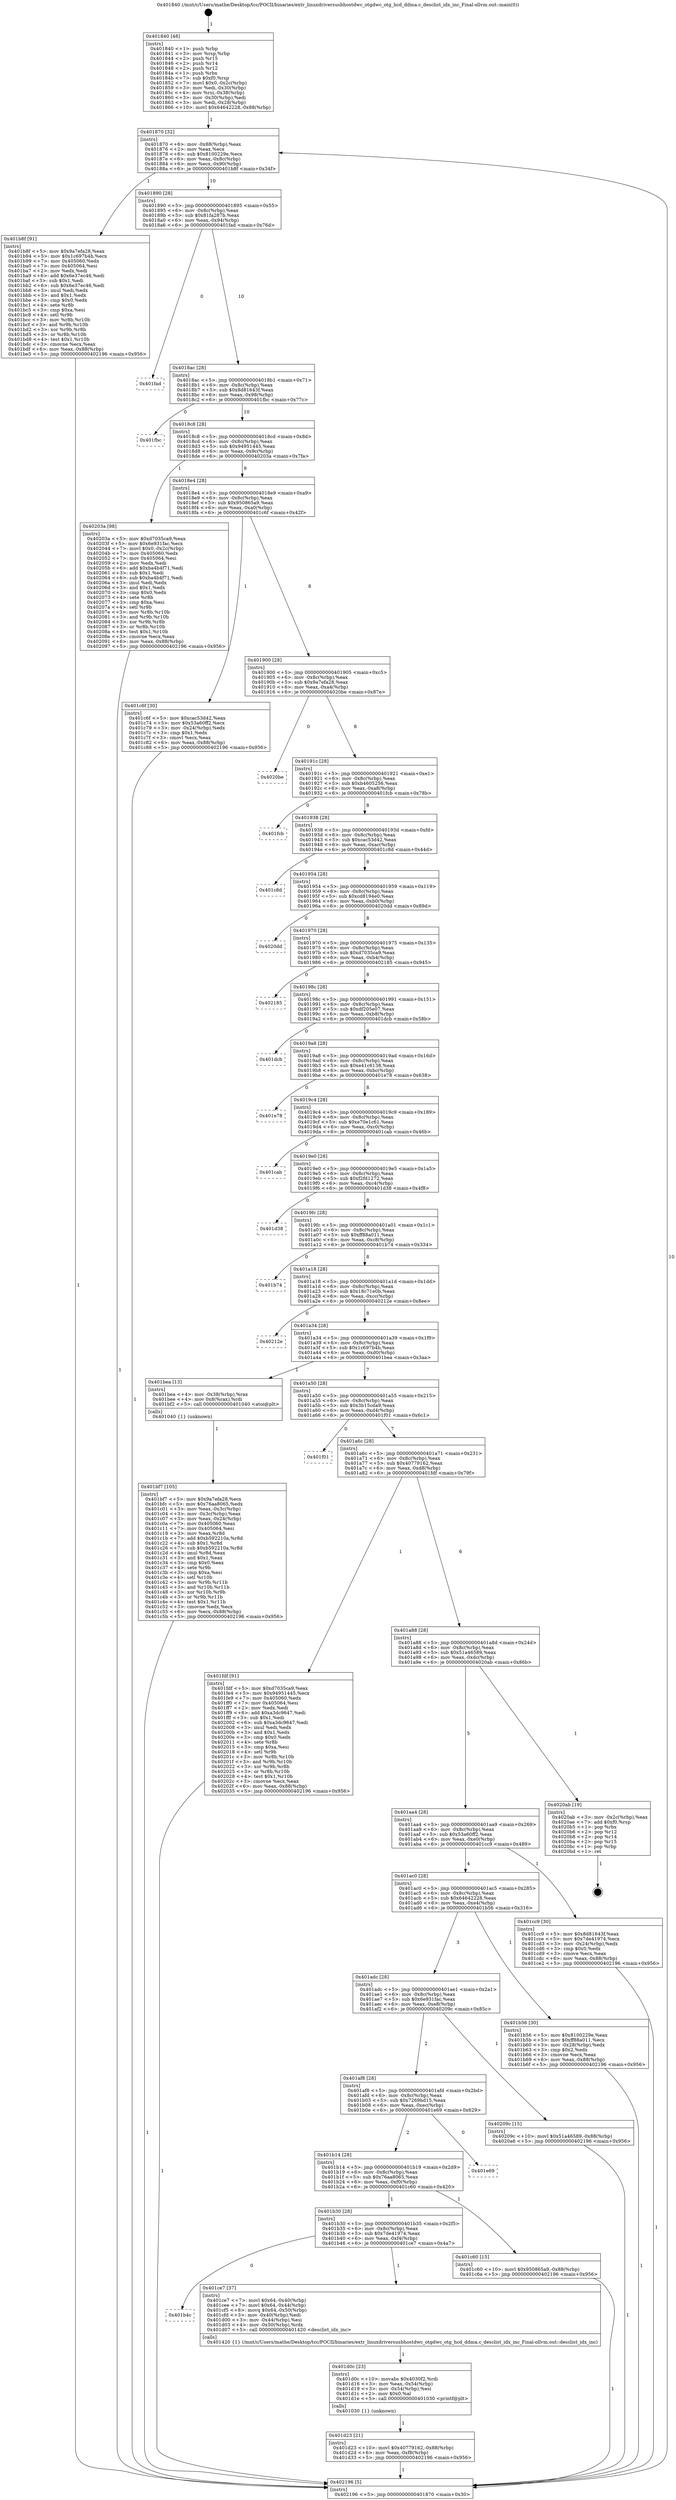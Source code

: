 digraph "0x401840" {
  label = "0x401840 (/mnt/c/Users/mathe/Desktop/tcc/POCII/binaries/extr_linuxdriversusbhostdwc_otgdwc_otg_hcd_ddma.c_desclist_idx_inc_Final-ollvm.out::main(0))"
  labelloc = "t"
  node[shape=record]

  Entry [label="",width=0.3,height=0.3,shape=circle,fillcolor=black,style=filled]
  "0x401870" [label="{
     0x401870 [32]\l
     | [instrs]\l
     &nbsp;&nbsp;0x401870 \<+6\>: mov -0x88(%rbp),%eax\l
     &nbsp;&nbsp;0x401876 \<+2\>: mov %eax,%ecx\l
     &nbsp;&nbsp;0x401878 \<+6\>: sub $0x8100229e,%ecx\l
     &nbsp;&nbsp;0x40187e \<+6\>: mov %eax,-0x8c(%rbp)\l
     &nbsp;&nbsp;0x401884 \<+6\>: mov %ecx,-0x90(%rbp)\l
     &nbsp;&nbsp;0x40188a \<+6\>: je 0000000000401b8f \<main+0x34f\>\l
  }"]
  "0x401b8f" [label="{
     0x401b8f [91]\l
     | [instrs]\l
     &nbsp;&nbsp;0x401b8f \<+5\>: mov $0x9a7efa28,%eax\l
     &nbsp;&nbsp;0x401b94 \<+5\>: mov $0x1c697b4b,%ecx\l
     &nbsp;&nbsp;0x401b99 \<+7\>: mov 0x405060,%edx\l
     &nbsp;&nbsp;0x401ba0 \<+7\>: mov 0x405064,%esi\l
     &nbsp;&nbsp;0x401ba7 \<+2\>: mov %edx,%edi\l
     &nbsp;&nbsp;0x401ba9 \<+6\>: add $0x6e37ec46,%edi\l
     &nbsp;&nbsp;0x401baf \<+3\>: sub $0x1,%edi\l
     &nbsp;&nbsp;0x401bb2 \<+6\>: sub $0x6e37ec46,%edi\l
     &nbsp;&nbsp;0x401bb8 \<+3\>: imul %edi,%edx\l
     &nbsp;&nbsp;0x401bbb \<+3\>: and $0x1,%edx\l
     &nbsp;&nbsp;0x401bbe \<+3\>: cmp $0x0,%edx\l
     &nbsp;&nbsp;0x401bc1 \<+4\>: sete %r8b\l
     &nbsp;&nbsp;0x401bc5 \<+3\>: cmp $0xa,%esi\l
     &nbsp;&nbsp;0x401bc8 \<+4\>: setl %r9b\l
     &nbsp;&nbsp;0x401bcc \<+3\>: mov %r8b,%r10b\l
     &nbsp;&nbsp;0x401bcf \<+3\>: and %r9b,%r10b\l
     &nbsp;&nbsp;0x401bd2 \<+3\>: xor %r9b,%r8b\l
     &nbsp;&nbsp;0x401bd5 \<+3\>: or %r8b,%r10b\l
     &nbsp;&nbsp;0x401bd8 \<+4\>: test $0x1,%r10b\l
     &nbsp;&nbsp;0x401bdc \<+3\>: cmovne %ecx,%eax\l
     &nbsp;&nbsp;0x401bdf \<+6\>: mov %eax,-0x88(%rbp)\l
     &nbsp;&nbsp;0x401be5 \<+5\>: jmp 0000000000402196 \<main+0x956\>\l
  }"]
  "0x401890" [label="{
     0x401890 [28]\l
     | [instrs]\l
     &nbsp;&nbsp;0x401890 \<+5\>: jmp 0000000000401895 \<main+0x55\>\l
     &nbsp;&nbsp;0x401895 \<+6\>: mov -0x8c(%rbp),%eax\l
     &nbsp;&nbsp;0x40189b \<+5\>: sub $0x81fa287b,%eax\l
     &nbsp;&nbsp;0x4018a0 \<+6\>: mov %eax,-0x94(%rbp)\l
     &nbsp;&nbsp;0x4018a6 \<+6\>: je 0000000000401fad \<main+0x76d\>\l
  }"]
  Exit [label="",width=0.3,height=0.3,shape=circle,fillcolor=black,style=filled,peripheries=2]
  "0x401fad" [label="{
     0x401fad\l
  }", style=dashed]
  "0x4018ac" [label="{
     0x4018ac [28]\l
     | [instrs]\l
     &nbsp;&nbsp;0x4018ac \<+5\>: jmp 00000000004018b1 \<main+0x71\>\l
     &nbsp;&nbsp;0x4018b1 \<+6\>: mov -0x8c(%rbp),%eax\l
     &nbsp;&nbsp;0x4018b7 \<+5\>: sub $0x8d81643f,%eax\l
     &nbsp;&nbsp;0x4018bc \<+6\>: mov %eax,-0x98(%rbp)\l
     &nbsp;&nbsp;0x4018c2 \<+6\>: je 0000000000401fbc \<main+0x77c\>\l
  }"]
  "0x401d23" [label="{
     0x401d23 [21]\l
     | [instrs]\l
     &nbsp;&nbsp;0x401d23 \<+10\>: movl $0x40779162,-0x88(%rbp)\l
     &nbsp;&nbsp;0x401d2d \<+6\>: mov %eax,-0xf8(%rbp)\l
     &nbsp;&nbsp;0x401d33 \<+5\>: jmp 0000000000402196 \<main+0x956\>\l
  }"]
  "0x401fbc" [label="{
     0x401fbc\l
  }", style=dashed]
  "0x4018c8" [label="{
     0x4018c8 [28]\l
     | [instrs]\l
     &nbsp;&nbsp;0x4018c8 \<+5\>: jmp 00000000004018cd \<main+0x8d\>\l
     &nbsp;&nbsp;0x4018cd \<+6\>: mov -0x8c(%rbp),%eax\l
     &nbsp;&nbsp;0x4018d3 \<+5\>: sub $0x94951445,%eax\l
     &nbsp;&nbsp;0x4018d8 \<+6\>: mov %eax,-0x9c(%rbp)\l
     &nbsp;&nbsp;0x4018de \<+6\>: je 000000000040203a \<main+0x7fa\>\l
  }"]
  "0x401d0c" [label="{
     0x401d0c [23]\l
     | [instrs]\l
     &nbsp;&nbsp;0x401d0c \<+10\>: movabs $0x4030f2,%rdi\l
     &nbsp;&nbsp;0x401d16 \<+3\>: mov %eax,-0x54(%rbp)\l
     &nbsp;&nbsp;0x401d19 \<+3\>: mov -0x54(%rbp),%esi\l
     &nbsp;&nbsp;0x401d1c \<+2\>: mov $0x0,%al\l
     &nbsp;&nbsp;0x401d1e \<+5\>: call 0000000000401030 \<printf@plt\>\l
     | [calls]\l
     &nbsp;&nbsp;0x401030 \{1\} (unknown)\l
  }"]
  "0x40203a" [label="{
     0x40203a [98]\l
     | [instrs]\l
     &nbsp;&nbsp;0x40203a \<+5\>: mov $0xd7035ca9,%eax\l
     &nbsp;&nbsp;0x40203f \<+5\>: mov $0x6e931fac,%ecx\l
     &nbsp;&nbsp;0x402044 \<+7\>: movl $0x0,-0x2c(%rbp)\l
     &nbsp;&nbsp;0x40204b \<+7\>: mov 0x405060,%edx\l
     &nbsp;&nbsp;0x402052 \<+7\>: mov 0x405064,%esi\l
     &nbsp;&nbsp;0x402059 \<+2\>: mov %edx,%edi\l
     &nbsp;&nbsp;0x40205b \<+6\>: add $0xba4b4f71,%edi\l
     &nbsp;&nbsp;0x402061 \<+3\>: sub $0x1,%edi\l
     &nbsp;&nbsp;0x402064 \<+6\>: sub $0xba4b4f71,%edi\l
     &nbsp;&nbsp;0x40206a \<+3\>: imul %edi,%edx\l
     &nbsp;&nbsp;0x40206d \<+3\>: and $0x1,%edx\l
     &nbsp;&nbsp;0x402070 \<+3\>: cmp $0x0,%edx\l
     &nbsp;&nbsp;0x402073 \<+4\>: sete %r8b\l
     &nbsp;&nbsp;0x402077 \<+3\>: cmp $0xa,%esi\l
     &nbsp;&nbsp;0x40207a \<+4\>: setl %r9b\l
     &nbsp;&nbsp;0x40207e \<+3\>: mov %r8b,%r10b\l
     &nbsp;&nbsp;0x402081 \<+3\>: and %r9b,%r10b\l
     &nbsp;&nbsp;0x402084 \<+3\>: xor %r9b,%r8b\l
     &nbsp;&nbsp;0x402087 \<+3\>: or %r8b,%r10b\l
     &nbsp;&nbsp;0x40208a \<+4\>: test $0x1,%r10b\l
     &nbsp;&nbsp;0x40208e \<+3\>: cmovne %ecx,%eax\l
     &nbsp;&nbsp;0x402091 \<+6\>: mov %eax,-0x88(%rbp)\l
     &nbsp;&nbsp;0x402097 \<+5\>: jmp 0000000000402196 \<main+0x956\>\l
  }"]
  "0x4018e4" [label="{
     0x4018e4 [28]\l
     | [instrs]\l
     &nbsp;&nbsp;0x4018e4 \<+5\>: jmp 00000000004018e9 \<main+0xa9\>\l
     &nbsp;&nbsp;0x4018e9 \<+6\>: mov -0x8c(%rbp),%eax\l
     &nbsp;&nbsp;0x4018ef \<+5\>: sub $0x950865a9,%eax\l
     &nbsp;&nbsp;0x4018f4 \<+6\>: mov %eax,-0xa0(%rbp)\l
     &nbsp;&nbsp;0x4018fa \<+6\>: je 0000000000401c6f \<main+0x42f\>\l
  }"]
  "0x401b4c" [label="{
     0x401b4c\l
  }", style=dashed]
  "0x401c6f" [label="{
     0x401c6f [30]\l
     | [instrs]\l
     &nbsp;&nbsp;0x401c6f \<+5\>: mov $0xcac53d42,%eax\l
     &nbsp;&nbsp;0x401c74 \<+5\>: mov $0x53a60ff2,%ecx\l
     &nbsp;&nbsp;0x401c79 \<+3\>: mov -0x24(%rbp),%edx\l
     &nbsp;&nbsp;0x401c7c \<+3\>: cmp $0x1,%edx\l
     &nbsp;&nbsp;0x401c7f \<+3\>: cmovl %ecx,%eax\l
     &nbsp;&nbsp;0x401c82 \<+6\>: mov %eax,-0x88(%rbp)\l
     &nbsp;&nbsp;0x401c88 \<+5\>: jmp 0000000000402196 \<main+0x956\>\l
  }"]
  "0x401900" [label="{
     0x401900 [28]\l
     | [instrs]\l
     &nbsp;&nbsp;0x401900 \<+5\>: jmp 0000000000401905 \<main+0xc5\>\l
     &nbsp;&nbsp;0x401905 \<+6\>: mov -0x8c(%rbp),%eax\l
     &nbsp;&nbsp;0x40190b \<+5\>: sub $0x9a7efa28,%eax\l
     &nbsp;&nbsp;0x401910 \<+6\>: mov %eax,-0xa4(%rbp)\l
     &nbsp;&nbsp;0x401916 \<+6\>: je 00000000004020be \<main+0x87e\>\l
  }"]
  "0x401ce7" [label="{
     0x401ce7 [37]\l
     | [instrs]\l
     &nbsp;&nbsp;0x401ce7 \<+7\>: movl $0x64,-0x40(%rbp)\l
     &nbsp;&nbsp;0x401cee \<+7\>: movl $0x64,-0x44(%rbp)\l
     &nbsp;&nbsp;0x401cf5 \<+8\>: movq $0x64,-0x50(%rbp)\l
     &nbsp;&nbsp;0x401cfd \<+3\>: mov -0x40(%rbp),%edi\l
     &nbsp;&nbsp;0x401d00 \<+3\>: mov -0x44(%rbp),%esi\l
     &nbsp;&nbsp;0x401d03 \<+4\>: mov -0x50(%rbp),%rdx\l
     &nbsp;&nbsp;0x401d07 \<+5\>: call 0000000000401420 \<desclist_idx_inc\>\l
     | [calls]\l
     &nbsp;&nbsp;0x401420 \{1\} (/mnt/c/Users/mathe/Desktop/tcc/POCII/binaries/extr_linuxdriversusbhostdwc_otgdwc_otg_hcd_ddma.c_desclist_idx_inc_Final-ollvm.out::desclist_idx_inc)\l
  }"]
  "0x4020be" [label="{
     0x4020be\l
  }", style=dashed]
  "0x40191c" [label="{
     0x40191c [28]\l
     | [instrs]\l
     &nbsp;&nbsp;0x40191c \<+5\>: jmp 0000000000401921 \<main+0xe1\>\l
     &nbsp;&nbsp;0x401921 \<+6\>: mov -0x8c(%rbp),%eax\l
     &nbsp;&nbsp;0x401927 \<+5\>: sub $0xb4605256,%eax\l
     &nbsp;&nbsp;0x40192c \<+6\>: mov %eax,-0xa8(%rbp)\l
     &nbsp;&nbsp;0x401932 \<+6\>: je 0000000000401fcb \<main+0x78b\>\l
  }"]
  "0x401b30" [label="{
     0x401b30 [28]\l
     | [instrs]\l
     &nbsp;&nbsp;0x401b30 \<+5\>: jmp 0000000000401b35 \<main+0x2f5\>\l
     &nbsp;&nbsp;0x401b35 \<+6\>: mov -0x8c(%rbp),%eax\l
     &nbsp;&nbsp;0x401b3b \<+5\>: sub $0x7de41974,%eax\l
     &nbsp;&nbsp;0x401b40 \<+6\>: mov %eax,-0xf4(%rbp)\l
     &nbsp;&nbsp;0x401b46 \<+6\>: je 0000000000401ce7 \<main+0x4a7\>\l
  }"]
  "0x401fcb" [label="{
     0x401fcb\l
  }", style=dashed]
  "0x401938" [label="{
     0x401938 [28]\l
     | [instrs]\l
     &nbsp;&nbsp;0x401938 \<+5\>: jmp 000000000040193d \<main+0xfd\>\l
     &nbsp;&nbsp;0x40193d \<+6\>: mov -0x8c(%rbp),%eax\l
     &nbsp;&nbsp;0x401943 \<+5\>: sub $0xcac53d42,%eax\l
     &nbsp;&nbsp;0x401948 \<+6\>: mov %eax,-0xac(%rbp)\l
     &nbsp;&nbsp;0x40194e \<+6\>: je 0000000000401c8d \<main+0x44d\>\l
  }"]
  "0x401c60" [label="{
     0x401c60 [15]\l
     | [instrs]\l
     &nbsp;&nbsp;0x401c60 \<+10\>: movl $0x950865a9,-0x88(%rbp)\l
     &nbsp;&nbsp;0x401c6a \<+5\>: jmp 0000000000402196 \<main+0x956\>\l
  }"]
  "0x401c8d" [label="{
     0x401c8d\l
  }", style=dashed]
  "0x401954" [label="{
     0x401954 [28]\l
     | [instrs]\l
     &nbsp;&nbsp;0x401954 \<+5\>: jmp 0000000000401959 \<main+0x119\>\l
     &nbsp;&nbsp;0x401959 \<+6\>: mov -0x8c(%rbp),%eax\l
     &nbsp;&nbsp;0x40195f \<+5\>: sub $0xcd8194e0,%eax\l
     &nbsp;&nbsp;0x401964 \<+6\>: mov %eax,-0xb0(%rbp)\l
     &nbsp;&nbsp;0x40196a \<+6\>: je 00000000004020dd \<main+0x89d\>\l
  }"]
  "0x401b14" [label="{
     0x401b14 [28]\l
     | [instrs]\l
     &nbsp;&nbsp;0x401b14 \<+5\>: jmp 0000000000401b19 \<main+0x2d9\>\l
     &nbsp;&nbsp;0x401b19 \<+6\>: mov -0x8c(%rbp),%eax\l
     &nbsp;&nbsp;0x401b1f \<+5\>: sub $0x76aa8065,%eax\l
     &nbsp;&nbsp;0x401b24 \<+6\>: mov %eax,-0xf0(%rbp)\l
     &nbsp;&nbsp;0x401b2a \<+6\>: je 0000000000401c60 \<main+0x420\>\l
  }"]
  "0x4020dd" [label="{
     0x4020dd\l
  }", style=dashed]
  "0x401970" [label="{
     0x401970 [28]\l
     | [instrs]\l
     &nbsp;&nbsp;0x401970 \<+5\>: jmp 0000000000401975 \<main+0x135\>\l
     &nbsp;&nbsp;0x401975 \<+6\>: mov -0x8c(%rbp),%eax\l
     &nbsp;&nbsp;0x40197b \<+5\>: sub $0xd7035ca9,%eax\l
     &nbsp;&nbsp;0x401980 \<+6\>: mov %eax,-0xb4(%rbp)\l
     &nbsp;&nbsp;0x401986 \<+6\>: je 0000000000402185 \<main+0x945\>\l
  }"]
  "0x401e69" [label="{
     0x401e69\l
  }", style=dashed]
  "0x402185" [label="{
     0x402185\l
  }", style=dashed]
  "0x40198c" [label="{
     0x40198c [28]\l
     | [instrs]\l
     &nbsp;&nbsp;0x40198c \<+5\>: jmp 0000000000401991 \<main+0x151\>\l
     &nbsp;&nbsp;0x401991 \<+6\>: mov -0x8c(%rbp),%eax\l
     &nbsp;&nbsp;0x401997 \<+5\>: sub $0xdf205e07,%eax\l
     &nbsp;&nbsp;0x40199c \<+6\>: mov %eax,-0xb8(%rbp)\l
     &nbsp;&nbsp;0x4019a2 \<+6\>: je 0000000000401dcb \<main+0x58b\>\l
  }"]
  "0x401af8" [label="{
     0x401af8 [28]\l
     | [instrs]\l
     &nbsp;&nbsp;0x401af8 \<+5\>: jmp 0000000000401afd \<main+0x2bd\>\l
     &nbsp;&nbsp;0x401afd \<+6\>: mov -0x8c(%rbp),%eax\l
     &nbsp;&nbsp;0x401b03 \<+5\>: sub $0x7269bd15,%eax\l
     &nbsp;&nbsp;0x401b08 \<+6\>: mov %eax,-0xec(%rbp)\l
     &nbsp;&nbsp;0x401b0e \<+6\>: je 0000000000401e69 \<main+0x629\>\l
  }"]
  "0x401dcb" [label="{
     0x401dcb\l
  }", style=dashed]
  "0x4019a8" [label="{
     0x4019a8 [28]\l
     | [instrs]\l
     &nbsp;&nbsp;0x4019a8 \<+5\>: jmp 00000000004019ad \<main+0x16d\>\l
     &nbsp;&nbsp;0x4019ad \<+6\>: mov -0x8c(%rbp),%eax\l
     &nbsp;&nbsp;0x4019b3 \<+5\>: sub $0xe41c6138,%eax\l
     &nbsp;&nbsp;0x4019b8 \<+6\>: mov %eax,-0xbc(%rbp)\l
     &nbsp;&nbsp;0x4019be \<+6\>: je 0000000000401e78 \<main+0x638\>\l
  }"]
  "0x40209c" [label="{
     0x40209c [15]\l
     | [instrs]\l
     &nbsp;&nbsp;0x40209c \<+10\>: movl $0x51a46589,-0x88(%rbp)\l
     &nbsp;&nbsp;0x4020a6 \<+5\>: jmp 0000000000402196 \<main+0x956\>\l
  }"]
  "0x401e78" [label="{
     0x401e78\l
  }", style=dashed]
  "0x4019c4" [label="{
     0x4019c4 [28]\l
     | [instrs]\l
     &nbsp;&nbsp;0x4019c4 \<+5\>: jmp 00000000004019c9 \<main+0x189\>\l
     &nbsp;&nbsp;0x4019c9 \<+6\>: mov -0x8c(%rbp),%eax\l
     &nbsp;&nbsp;0x4019cf \<+5\>: sub $0xe70e1c61,%eax\l
     &nbsp;&nbsp;0x4019d4 \<+6\>: mov %eax,-0xc0(%rbp)\l
     &nbsp;&nbsp;0x4019da \<+6\>: je 0000000000401cab \<main+0x46b\>\l
  }"]
  "0x401bf7" [label="{
     0x401bf7 [105]\l
     | [instrs]\l
     &nbsp;&nbsp;0x401bf7 \<+5\>: mov $0x9a7efa28,%ecx\l
     &nbsp;&nbsp;0x401bfc \<+5\>: mov $0x76aa8065,%edx\l
     &nbsp;&nbsp;0x401c01 \<+3\>: mov %eax,-0x3c(%rbp)\l
     &nbsp;&nbsp;0x401c04 \<+3\>: mov -0x3c(%rbp),%eax\l
     &nbsp;&nbsp;0x401c07 \<+3\>: mov %eax,-0x24(%rbp)\l
     &nbsp;&nbsp;0x401c0a \<+7\>: mov 0x405060,%eax\l
     &nbsp;&nbsp;0x401c11 \<+7\>: mov 0x405064,%esi\l
     &nbsp;&nbsp;0x401c18 \<+3\>: mov %eax,%r8d\l
     &nbsp;&nbsp;0x401c1b \<+7\>: add $0xb592210a,%r8d\l
     &nbsp;&nbsp;0x401c22 \<+4\>: sub $0x1,%r8d\l
     &nbsp;&nbsp;0x401c26 \<+7\>: sub $0xb592210a,%r8d\l
     &nbsp;&nbsp;0x401c2d \<+4\>: imul %r8d,%eax\l
     &nbsp;&nbsp;0x401c31 \<+3\>: and $0x1,%eax\l
     &nbsp;&nbsp;0x401c34 \<+3\>: cmp $0x0,%eax\l
     &nbsp;&nbsp;0x401c37 \<+4\>: sete %r9b\l
     &nbsp;&nbsp;0x401c3b \<+3\>: cmp $0xa,%esi\l
     &nbsp;&nbsp;0x401c3e \<+4\>: setl %r10b\l
     &nbsp;&nbsp;0x401c42 \<+3\>: mov %r9b,%r11b\l
     &nbsp;&nbsp;0x401c45 \<+3\>: and %r10b,%r11b\l
     &nbsp;&nbsp;0x401c48 \<+3\>: xor %r10b,%r9b\l
     &nbsp;&nbsp;0x401c4b \<+3\>: or %r9b,%r11b\l
     &nbsp;&nbsp;0x401c4e \<+4\>: test $0x1,%r11b\l
     &nbsp;&nbsp;0x401c52 \<+3\>: cmovne %edx,%ecx\l
     &nbsp;&nbsp;0x401c55 \<+6\>: mov %ecx,-0x88(%rbp)\l
     &nbsp;&nbsp;0x401c5b \<+5\>: jmp 0000000000402196 \<main+0x956\>\l
  }"]
  "0x401cab" [label="{
     0x401cab\l
  }", style=dashed]
  "0x4019e0" [label="{
     0x4019e0 [28]\l
     | [instrs]\l
     &nbsp;&nbsp;0x4019e0 \<+5\>: jmp 00000000004019e5 \<main+0x1a5\>\l
     &nbsp;&nbsp;0x4019e5 \<+6\>: mov -0x8c(%rbp),%eax\l
     &nbsp;&nbsp;0x4019eb \<+5\>: sub $0xf2fd1272,%eax\l
     &nbsp;&nbsp;0x4019f0 \<+6\>: mov %eax,-0xc4(%rbp)\l
     &nbsp;&nbsp;0x4019f6 \<+6\>: je 0000000000401d38 \<main+0x4f8\>\l
  }"]
  "0x401840" [label="{
     0x401840 [48]\l
     | [instrs]\l
     &nbsp;&nbsp;0x401840 \<+1\>: push %rbp\l
     &nbsp;&nbsp;0x401841 \<+3\>: mov %rsp,%rbp\l
     &nbsp;&nbsp;0x401844 \<+2\>: push %r15\l
     &nbsp;&nbsp;0x401846 \<+2\>: push %r14\l
     &nbsp;&nbsp;0x401848 \<+2\>: push %r12\l
     &nbsp;&nbsp;0x40184a \<+1\>: push %rbx\l
     &nbsp;&nbsp;0x40184b \<+7\>: sub $0xf0,%rsp\l
     &nbsp;&nbsp;0x401852 \<+7\>: movl $0x0,-0x2c(%rbp)\l
     &nbsp;&nbsp;0x401859 \<+3\>: mov %edi,-0x30(%rbp)\l
     &nbsp;&nbsp;0x40185c \<+4\>: mov %rsi,-0x38(%rbp)\l
     &nbsp;&nbsp;0x401860 \<+3\>: mov -0x30(%rbp),%edi\l
     &nbsp;&nbsp;0x401863 \<+3\>: mov %edi,-0x28(%rbp)\l
     &nbsp;&nbsp;0x401866 \<+10\>: movl $0x64642228,-0x88(%rbp)\l
  }"]
  "0x401d38" [label="{
     0x401d38\l
  }", style=dashed]
  "0x4019fc" [label="{
     0x4019fc [28]\l
     | [instrs]\l
     &nbsp;&nbsp;0x4019fc \<+5\>: jmp 0000000000401a01 \<main+0x1c1\>\l
     &nbsp;&nbsp;0x401a01 \<+6\>: mov -0x8c(%rbp),%eax\l
     &nbsp;&nbsp;0x401a07 \<+5\>: sub $0xff88a011,%eax\l
     &nbsp;&nbsp;0x401a0c \<+6\>: mov %eax,-0xc8(%rbp)\l
     &nbsp;&nbsp;0x401a12 \<+6\>: je 0000000000401b74 \<main+0x334\>\l
  }"]
  "0x402196" [label="{
     0x402196 [5]\l
     | [instrs]\l
     &nbsp;&nbsp;0x402196 \<+5\>: jmp 0000000000401870 \<main+0x30\>\l
  }"]
  "0x401b74" [label="{
     0x401b74\l
  }", style=dashed]
  "0x401a18" [label="{
     0x401a18 [28]\l
     | [instrs]\l
     &nbsp;&nbsp;0x401a18 \<+5\>: jmp 0000000000401a1d \<main+0x1dd\>\l
     &nbsp;&nbsp;0x401a1d \<+6\>: mov -0x8c(%rbp),%eax\l
     &nbsp;&nbsp;0x401a23 \<+5\>: sub $0x18c71e0b,%eax\l
     &nbsp;&nbsp;0x401a28 \<+6\>: mov %eax,-0xcc(%rbp)\l
     &nbsp;&nbsp;0x401a2e \<+6\>: je 000000000040212e \<main+0x8ee\>\l
  }"]
  "0x401adc" [label="{
     0x401adc [28]\l
     | [instrs]\l
     &nbsp;&nbsp;0x401adc \<+5\>: jmp 0000000000401ae1 \<main+0x2a1\>\l
     &nbsp;&nbsp;0x401ae1 \<+6\>: mov -0x8c(%rbp),%eax\l
     &nbsp;&nbsp;0x401ae7 \<+5\>: sub $0x6e931fac,%eax\l
     &nbsp;&nbsp;0x401aec \<+6\>: mov %eax,-0xe8(%rbp)\l
     &nbsp;&nbsp;0x401af2 \<+6\>: je 000000000040209c \<main+0x85c\>\l
  }"]
  "0x40212e" [label="{
     0x40212e\l
  }", style=dashed]
  "0x401a34" [label="{
     0x401a34 [28]\l
     | [instrs]\l
     &nbsp;&nbsp;0x401a34 \<+5\>: jmp 0000000000401a39 \<main+0x1f9\>\l
     &nbsp;&nbsp;0x401a39 \<+6\>: mov -0x8c(%rbp),%eax\l
     &nbsp;&nbsp;0x401a3f \<+5\>: sub $0x1c697b4b,%eax\l
     &nbsp;&nbsp;0x401a44 \<+6\>: mov %eax,-0xd0(%rbp)\l
     &nbsp;&nbsp;0x401a4a \<+6\>: je 0000000000401bea \<main+0x3aa\>\l
  }"]
  "0x401b56" [label="{
     0x401b56 [30]\l
     | [instrs]\l
     &nbsp;&nbsp;0x401b56 \<+5\>: mov $0x8100229e,%eax\l
     &nbsp;&nbsp;0x401b5b \<+5\>: mov $0xff88a011,%ecx\l
     &nbsp;&nbsp;0x401b60 \<+3\>: mov -0x28(%rbp),%edx\l
     &nbsp;&nbsp;0x401b63 \<+3\>: cmp $0x2,%edx\l
     &nbsp;&nbsp;0x401b66 \<+3\>: cmovne %ecx,%eax\l
     &nbsp;&nbsp;0x401b69 \<+6\>: mov %eax,-0x88(%rbp)\l
     &nbsp;&nbsp;0x401b6f \<+5\>: jmp 0000000000402196 \<main+0x956\>\l
  }"]
  "0x401bea" [label="{
     0x401bea [13]\l
     | [instrs]\l
     &nbsp;&nbsp;0x401bea \<+4\>: mov -0x38(%rbp),%rax\l
     &nbsp;&nbsp;0x401bee \<+4\>: mov 0x8(%rax),%rdi\l
     &nbsp;&nbsp;0x401bf2 \<+5\>: call 0000000000401040 \<atoi@plt\>\l
     | [calls]\l
     &nbsp;&nbsp;0x401040 \{1\} (unknown)\l
  }"]
  "0x401a50" [label="{
     0x401a50 [28]\l
     | [instrs]\l
     &nbsp;&nbsp;0x401a50 \<+5\>: jmp 0000000000401a55 \<main+0x215\>\l
     &nbsp;&nbsp;0x401a55 \<+6\>: mov -0x8c(%rbp),%eax\l
     &nbsp;&nbsp;0x401a5b \<+5\>: sub $0x3b15cda9,%eax\l
     &nbsp;&nbsp;0x401a60 \<+6\>: mov %eax,-0xd4(%rbp)\l
     &nbsp;&nbsp;0x401a66 \<+6\>: je 0000000000401f01 \<main+0x6c1\>\l
  }"]
  "0x401ac0" [label="{
     0x401ac0 [28]\l
     | [instrs]\l
     &nbsp;&nbsp;0x401ac0 \<+5\>: jmp 0000000000401ac5 \<main+0x285\>\l
     &nbsp;&nbsp;0x401ac5 \<+6\>: mov -0x8c(%rbp),%eax\l
     &nbsp;&nbsp;0x401acb \<+5\>: sub $0x64642228,%eax\l
     &nbsp;&nbsp;0x401ad0 \<+6\>: mov %eax,-0xe4(%rbp)\l
     &nbsp;&nbsp;0x401ad6 \<+6\>: je 0000000000401b56 \<main+0x316\>\l
  }"]
  "0x401f01" [label="{
     0x401f01\l
  }", style=dashed]
  "0x401a6c" [label="{
     0x401a6c [28]\l
     | [instrs]\l
     &nbsp;&nbsp;0x401a6c \<+5\>: jmp 0000000000401a71 \<main+0x231\>\l
     &nbsp;&nbsp;0x401a71 \<+6\>: mov -0x8c(%rbp),%eax\l
     &nbsp;&nbsp;0x401a77 \<+5\>: sub $0x40779162,%eax\l
     &nbsp;&nbsp;0x401a7c \<+6\>: mov %eax,-0xd8(%rbp)\l
     &nbsp;&nbsp;0x401a82 \<+6\>: je 0000000000401fdf \<main+0x79f\>\l
  }"]
  "0x401cc9" [label="{
     0x401cc9 [30]\l
     | [instrs]\l
     &nbsp;&nbsp;0x401cc9 \<+5\>: mov $0x8d81643f,%eax\l
     &nbsp;&nbsp;0x401cce \<+5\>: mov $0x7de41974,%ecx\l
     &nbsp;&nbsp;0x401cd3 \<+3\>: mov -0x24(%rbp),%edx\l
     &nbsp;&nbsp;0x401cd6 \<+3\>: cmp $0x0,%edx\l
     &nbsp;&nbsp;0x401cd9 \<+3\>: cmove %ecx,%eax\l
     &nbsp;&nbsp;0x401cdc \<+6\>: mov %eax,-0x88(%rbp)\l
     &nbsp;&nbsp;0x401ce2 \<+5\>: jmp 0000000000402196 \<main+0x956\>\l
  }"]
  "0x401fdf" [label="{
     0x401fdf [91]\l
     | [instrs]\l
     &nbsp;&nbsp;0x401fdf \<+5\>: mov $0xd7035ca9,%eax\l
     &nbsp;&nbsp;0x401fe4 \<+5\>: mov $0x94951445,%ecx\l
     &nbsp;&nbsp;0x401fe9 \<+7\>: mov 0x405060,%edx\l
     &nbsp;&nbsp;0x401ff0 \<+7\>: mov 0x405064,%esi\l
     &nbsp;&nbsp;0x401ff7 \<+2\>: mov %edx,%edi\l
     &nbsp;&nbsp;0x401ff9 \<+6\>: add $0xa3dc9647,%edi\l
     &nbsp;&nbsp;0x401fff \<+3\>: sub $0x1,%edi\l
     &nbsp;&nbsp;0x402002 \<+6\>: sub $0xa3dc9647,%edi\l
     &nbsp;&nbsp;0x402008 \<+3\>: imul %edi,%edx\l
     &nbsp;&nbsp;0x40200b \<+3\>: and $0x1,%edx\l
     &nbsp;&nbsp;0x40200e \<+3\>: cmp $0x0,%edx\l
     &nbsp;&nbsp;0x402011 \<+4\>: sete %r8b\l
     &nbsp;&nbsp;0x402015 \<+3\>: cmp $0xa,%esi\l
     &nbsp;&nbsp;0x402018 \<+4\>: setl %r9b\l
     &nbsp;&nbsp;0x40201c \<+3\>: mov %r8b,%r10b\l
     &nbsp;&nbsp;0x40201f \<+3\>: and %r9b,%r10b\l
     &nbsp;&nbsp;0x402022 \<+3\>: xor %r9b,%r8b\l
     &nbsp;&nbsp;0x402025 \<+3\>: or %r8b,%r10b\l
     &nbsp;&nbsp;0x402028 \<+4\>: test $0x1,%r10b\l
     &nbsp;&nbsp;0x40202c \<+3\>: cmovne %ecx,%eax\l
     &nbsp;&nbsp;0x40202f \<+6\>: mov %eax,-0x88(%rbp)\l
     &nbsp;&nbsp;0x402035 \<+5\>: jmp 0000000000402196 \<main+0x956\>\l
  }"]
  "0x401a88" [label="{
     0x401a88 [28]\l
     | [instrs]\l
     &nbsp;&nbsp;0x401a88 \<+5\>: jmp 0000000000401a8d \<main+0x24d\>\l
     &nbsp;&nbsp;0x401a8d \<+6\>: mov -0x8c(%rbp),%eax\l
     &nbsp;&nbsp;0x401a93 \<+5\>: sub $0x51a46589,%eax\l
     &nbsp;&nbsp;0x401a98 \<+6\>: mov %eax,-0xdc(%rbp)\l
     &nbsp;&nbsp;0x401a9e \<+6\>: je 00000000004020ab \<main+0x86b\>\l
  }"]
  "0x401aa4" [label="{
     0x401aa4 [28]\l
     | [instrs]\l
     &nbsp;&nbsp;0x401aa4 \<+5\>: jmp 0000000000401aa9 \<main+0x269\>\l
     &nbsp;&nbsp;0x401aa9 \<+6\>: mov -0x8c(%rbp),%eax\l
     &nbsp;&nbsp;0x401aaf \<+5\>: sub $0x53a60ff2,%eax\l
     &nbsp;&nbsp;0x401ab4 \<+6\>: mov %eax,-0xe0(%rbp)\l
     &nbsp;&nbsp;0x401aba \<+6\>: je 0000000000401cc9 \<main+0x489\>\l
  }"]
  "0x4020ab" [label="{
     0x4020ab [19]\l
     | [instrs]\l
     &nbsp;&nbsp;0x4020ab \<+3\>: mov -0x2c(%rbp),%eax\l
     &nbsp;&nbsp;0x4020ae \<+7\>: add $0xf0,%rsp\l
     &nbsp;&nbsp;0x4020b5 \<+1\>: pop %rbx\l
     &nbsp;&nbsp;0x4020b6 \<+2\>: pop %r12\l
     &nbsp;&nbsp;0x4020b8 \<+2\>: pop %r14\l
     &nbsp;&nbsp;0x4020ba \<+2\>: pop %r15\l
     &nbsp;&nbsp;0x4020bc \<+1\>: pop %rbp\l
     &nbsp;&nbsp;0x4020bd \<+1\>: ret\l
  }"]
  Entry -> "0x401840" [label=" 1"]
  "0x401870" -> "0x401b8f" [label=" 1"]
  "0x401870" -> "0x401890" [label=" 10"]
  "0x4020ab" -> Exit [label=" 1"]
  "0x401890" -> "0x401fad" [label=" 0"]
  "0x401890" -> "0x4018ac" [label=" 10"]
  "0x40209c" -> "0x402196" [label=" 1"]
  "0x4018ac" -> "0x401fbc" [label=" 0"]
  "0x4018ac" -> "0x4018c8" [label=" 10"]
  "0x40203a" -> "0x402196" [label=" 1"]
  "0x4018c8" -> "0x40203a" [label=" 1"]
  "0x4018c8" -> "0x4018e4" [label=" 9"]
  "0x401fdf" -> "0x402196" [label=" 1"]
  "0x4018e4" -> "0x401c6f" [label=" 1"]
  "0x4018e4" -> "0x401900" [label=" 8"]
  "0x401d23" -> "0x402196" [label=" 1"]
  "0x401900" -> "0x4020be" [label=" 0"]
  "0x401900" -> "0x40191c" [label=" 8"]
  "0x401d0c" -> "0x401d23" [label=" 1"]
  "0x40191c" -> "0x401fcb" [label=" 0"]
  "0x40191c" -> "0x401938" [label=" 8"]
  "0x401b30" -> "0x401b4c" [label=" 0"]
  "0x401938" -> "0x401c8d" [label=" 0"]
  "0x401938" -> "0x401954" [label=" 8"]
  "0x401b30" -> "0x401ce7" [label=" 1"]
  "0x401954" -> "0x4020dd" [label=" 0"]
  "0x401954" -> "0x401970" [label=" 8"]
  "0x401cc9" -> "0x402196" [label=" 1"]
  "0x401970" -> "0x402185" [label=" 0"]
  "0x401970" -> "0x40198c" [label=" 8"]
  "0x401c6f" -> "0x402196" [label=" 1"]
  "0x40198c" -> "0x401dcb" [label=" 0"]
  "0x40198c" -> "0x4019a8" [label=" 8"]
  "0x401b14" -> "0x401b30" [label=" 1"]
  "0x4019a8" -> "0x401e78" [label=" 0"]
  "0x4019a8" -> "0x4019c4" [label=" 8"]
  "0x401b14" -> "0x401c60" [label=" 1"]
  "0x4019c4" -> "0x401cab" [label=" 0"]
  "0x4019c4" -> "0x4019e0" [label=" 8"]
  "0x401af8" -> "0x401b14" [label=" 2"]
  "0x4019e0" -> "0x401d38" [label=" 0"]
  "0x4019e0" -> "0x4019fc" [label=" 8"]
  "0x401af8" -> "0x401e69" [label=" 0"]
  "0x4019fc" -> "0x401b74" [label=" 0"]
  "0x4019fc" -> "0x401a18" [label=" 8"]
  "0x401c60" -> "0x402196" [label=" 1"]
  "0x401a18" -> "0x40212e" [label=" 0"]
  "0x401a18" -> "0x401a34" [label=" 8"]
  "0x401adc" -> "0x401af8" [label=" 2"]
  "0x401a34" -> "0x401bea" [label=" 1"]
  "0x401a34" -> "0x401a50" [label=" 7"]
  "0x401adc" -> "0x40209c" [label=" 1"]
  "0x401a50" -> "0x401f01" [label=" 0"]
  "0x401a50" -> "0x401a6c" [label=" 7"]
  "0x401bf7" -> "0x402196" [label=" 1"]
  "0x401a6c" -> "0x401fdf" [label=" 1"]
  "0x401a6c" -> "0x401a88" [label=" 6"]
  "0x401bea" -> "0x401bf7" [label=" 1"]
  "0x401a88" -> "0x4020ab" [label=" 1"]
  "0x401a88" -> "0x401aa4" [label=" 5"]
  "0x401b8f" -> "0x402196" [label=" 1"]
  "0x401aa4" -> "0x401cc9" [label=" 1"]
  "0x401aa4" -> "0x401ac0" [label=" 4"]
  "0x401ce7" -> "0x401d0c" [label=" 1"]
  "0x401ac0" -> "0x401b56" [label=" 1"]
  "0x401ac0" -> "0x401adc" [label=" 3"]
  "0x401b56" -> "0x402196" [label=" 1"]
  "0x401840" -> "0x401870" [label=" 1"]
  "0x402196" -> "0x401870" [label=" 10"]
}
